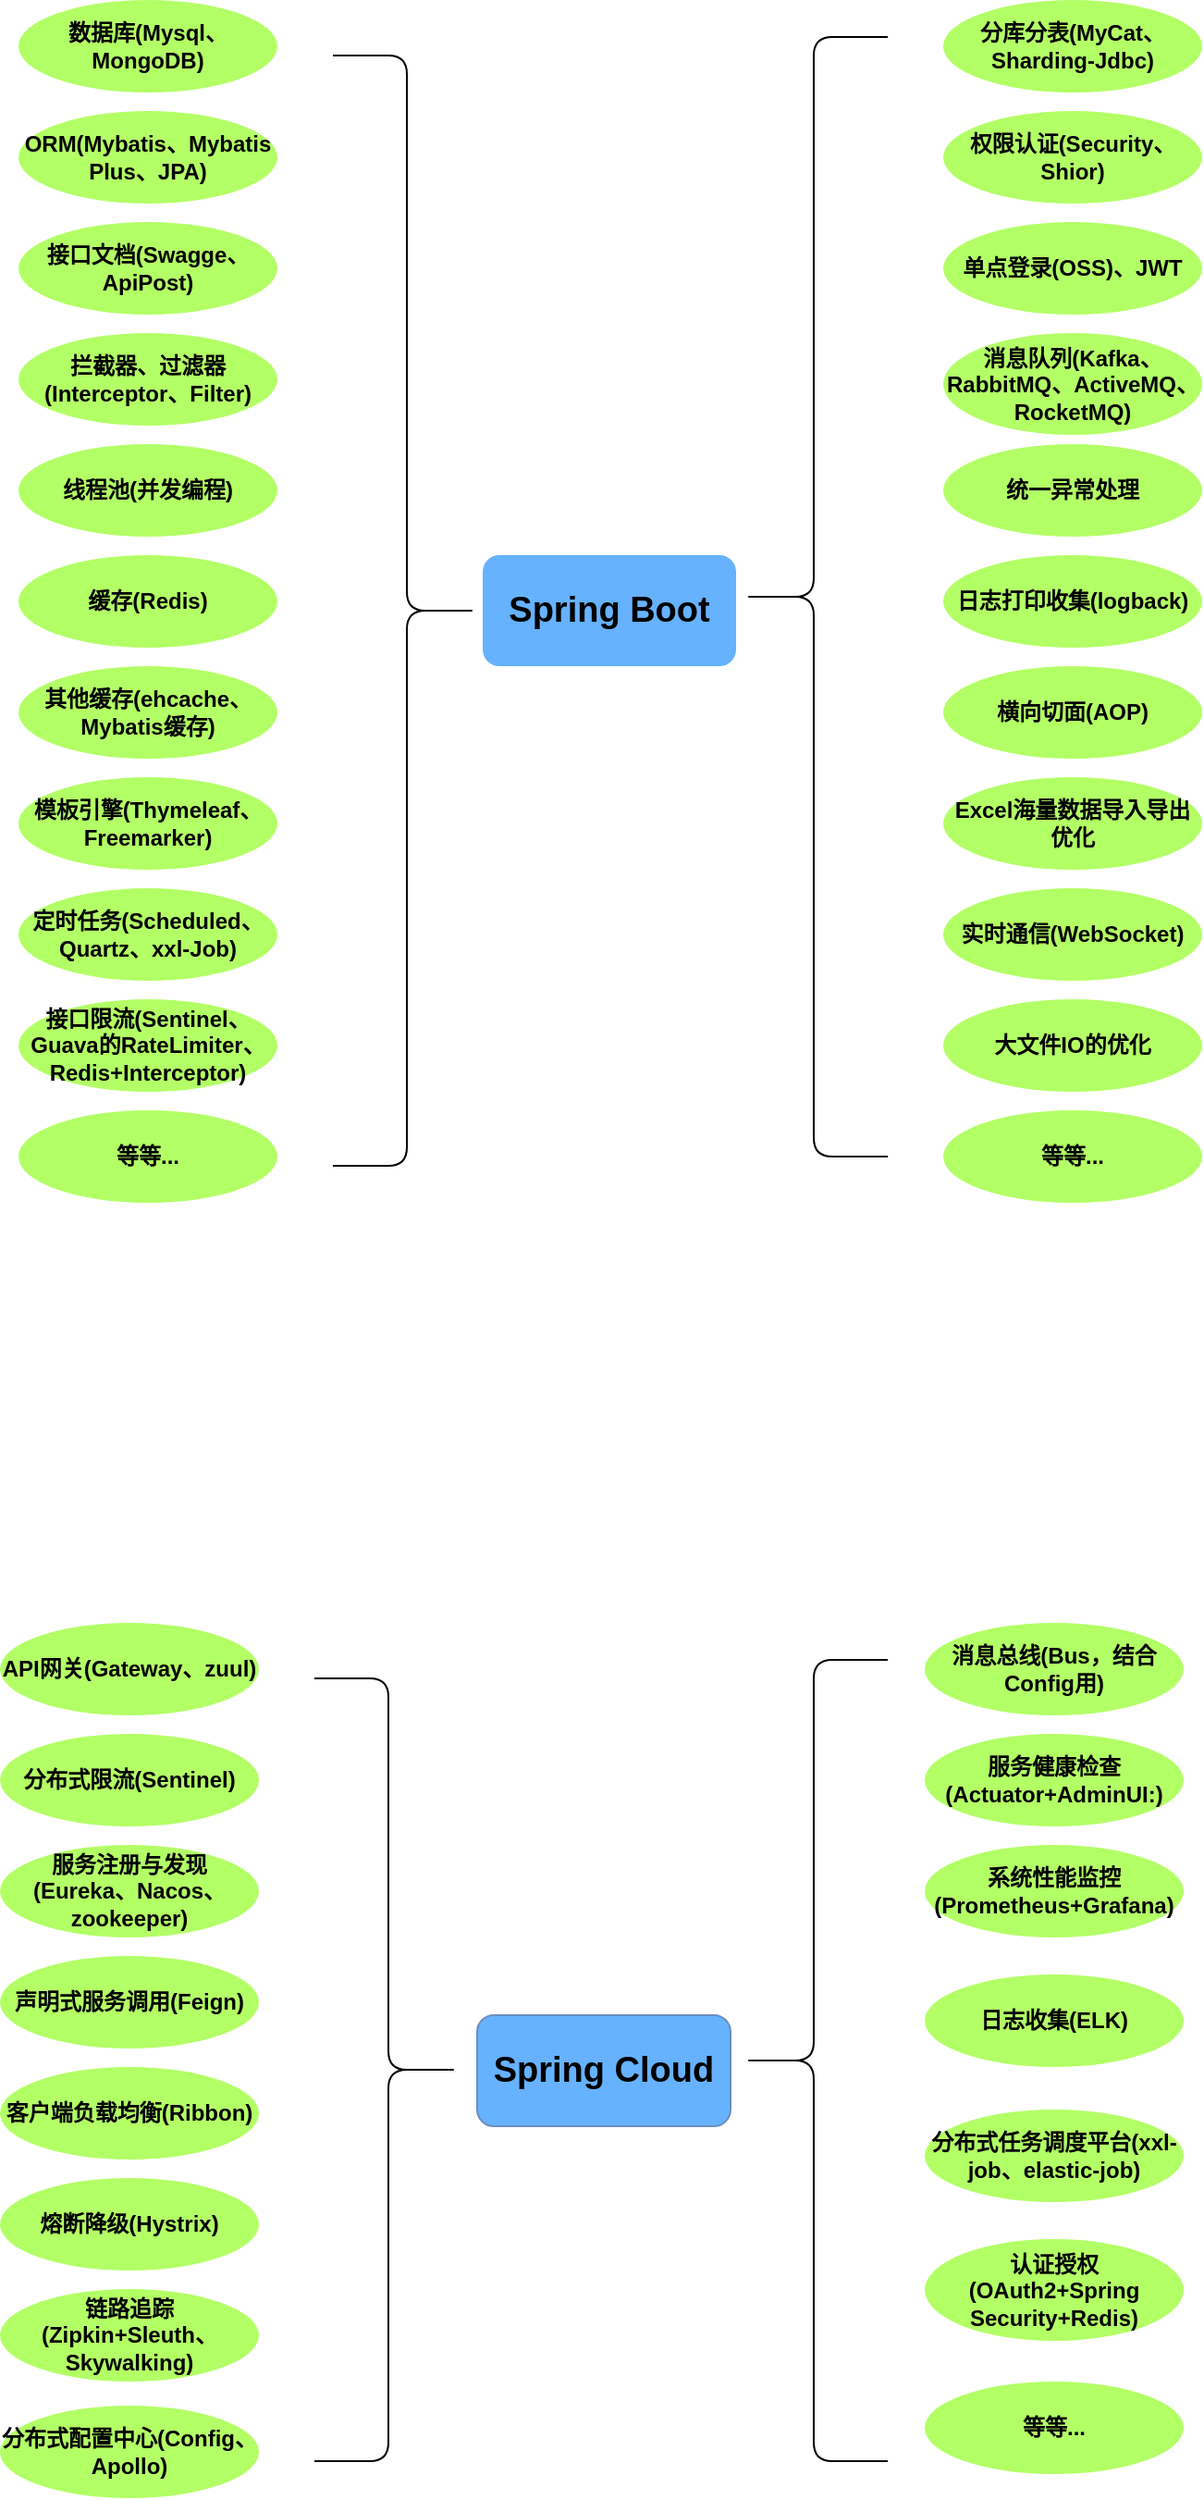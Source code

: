 <mxfile version="18.1.2" type="github">
  <diagram id="xjabfp815dfv-7CEwPIz" name="第 1 页">
    <mxGraphModel dx="1038" dy="544" grid="1" gridSize="10" guides="1" tooltips="1" connect="1" arrows="1" fold="1" page="1" pageScale="1" pageWidth="827" pageHeight="1169" math="0" shadow="0">
      <root>
        <mxCell id="0" />
        <mxCell id="1" parent="0" />
        <mxCell id="B-eby6DjghB-gaP1Cl-w-1" value="&lt;font style=&quot;font-size: 19px;&quot;&gt;Spring Boot&lt;/font&gt;" style="rounded=1;whiteSpace=wrap;html=1;fillColor=#66B2FF;strokeColor=none;fontStyle=1;gradientColor=none;" parent="1" vertex="1">
          <mxGeometry x="361" y="320" width="137" height="60" as="geometry" />
        </mxCell>
        <mxCell id="B-eby6DjghB-gaP1Cl-w-7" value="数据库(Mysql、MongoDB)" style="ellipse;whiteSpace=wrap;html=1;fillColor=#B3FF66;strokeColor=none;fontColor=#000000;fontStyle=1" parent="1" vertex="1">
          <mxGeometry x="110" y="20" width="140" height="50" as="geometry" />
        </mxCell>
        <mxCell id="B-eby6DjghB-gaP1Cl-w-8" value="ORM(Mybatis、Mybatis Plus、JPA)" style="ellipse;whiteSpace=wrap;html=1;fillColor=#B3FF66;strokeColor=none;fontColor=#000000;fontStyle=1" parent="1" vertex="1">
          <mxGeometry x="110" y="80" width="140" height="50" as="geometry" />
        </mxCell>
        <mxCell id="B-eby6DjghB-gaP1Cl-w-53" value="接口文档(Swagge、ApiPost)" style="ellipse;whiteSpace=wrap;html=1;fillColor=#B3FF66;strokeColor=none;fontColor=#000000;fontStyle=1" parent="1" vertex="1">
          <mxGeometry x="110" y="140" width="140" height="50" as="geometry" />
        </mxCell>
        <mxCell id="B-eby6DjghB-gaP1Cl-w-54" value="拦截器、过滤器(Interceptor、Filter)" style="ellipse;whiteSpace=wrap;html=1;fillColor=#B3FF66;strokeColor=none;fontColor=#000000;fontStyle=1" parent="1" vertex="1">
          <mxGeometry x="110" y="200" width="140" height="50" as="geometry" />
        </mxCell>
        <mxCell id="B-eby6DjghB-gaP1Cl-w-55" value="线程池(并发编程)" style="ellipse;whiteSpace=wrap;html=1;fillColor=#B3FF66;strokeColor=none;fontColor=#000000;fontStyle=1" parent="1" vertex="1">
          <mxGeometry x="110" y="260" width="140" height="50" as="geometry" />
        </mxCell>
        <mxCell id="B-eby6DjghB-gaP1Cl-w-56" value="缓存(Redis)" style="ellipse;whiteSpace=wrap;html=1;fillColor=#B3FF66;strokeColor=none;fontColor=#000000;fontStyle=1" parent="1" vertex="1">
          <mxGeometry x="110" y="320" width="140" height="50" as="geometry" />
        </mxCell>
        <mxCell id="B-eby6DjghB-gaP1Cl-w-57" value="定时任务(Scheduled、Quartz、xxl-Job)" style="ellipse;whiteSpace=wrap;html=1;fillColor=#B3FF66;strokeColor=none;fontColor=#000000;fontStyle=1" parent="1" vertex="1">
          <mxGeometry x="110" y="500" width="140" height="50" as="geometry" />
        </mxCell>
        <mxCell id="B-eby6DjghB-gaP1Cl-w-58" value="模板引擎(Thymeleaf、Freemarker)" style="ellipse;whiteSpace=wrap;html=1;fillColor=#B3FF66;strokeColor=none;fontColor=#000000;fontStyle=1" parent="1" vertex="1">
          <mxGeometry x="110" y="440" width="140" height="50" as="geometry" />
        </mxCell>
        <mxCell id="B-eby6DjghB-gaP1Cl-w-59" value="其他缓存(ehcache、Mybatis缓存)" style="ellipse;whiteSpace=wrap;html=1;fillColor=#B3FF66;strokeColor=none;fontColor=#000000;fontStyle=1" parent="1" vertex="1">
          <mxGeometry x="110" y="380" width="140" height="50" as="geometry" />
        </mxCell>
        <mxCell id="B-eby6DjghB-gaP1Cl-w-60" value="接口限流(Sentinel、Guava的RateLimiter、Redis+Interceptor)" style="ellipse;whiteSpace=wrap;html=1;fillColor=#B3FF66;strokeColor=none;fontColor=#000000;fontStyle=1" parent="1" vertex="1">
          <mxGeometry x="110" y="560" width="140" height="50" as="geometry" />
        </mxCell>
        <mxCell id="B-eby6DjghB-gaP1Cl-w-62" value="分库分表(MyCat、Sharding-Jdbc)" style="ellipse;whiteSpace=wrap;html=1;fillColor=#B3FF66;strokeColor=none;fontStyle=1" parent="1" vertex="1">
          <mxGeometry x="610" y="20" width="140" height="50" as="geometry" />
        </mxCell>
        <mxCell id="B-eby6DjghB-gaP1Cl-w-63" value="权限认证(Security、Shior)" style="ellipse;whiteSpace=wrap;html=1;fillColor=#B3FF66;strokeColor=none;fontStyle=1" parent="1" vertex="1">
          <mxGeometry x="610" y="80" width="140" height="50" as="geometry" />
        </mxCell>
        <mxCell id="B-eby6DjghB-gaP1Cl-w-64" value="单点登录(OSS)、JWT" style="ellipse;whiteSpace=wrap;html=1;fillColor=#B3FF66;strokeColor=none;fontStyle=1" parent="1" vertex="1">
          <mxGeometry x="610" y="140" width="140" height="50" as="geometry" />
        </mxCell>
        <mxCell id="B-eby6DjghB-gaP1Cl-w-65" value="消息队列(Kafka、RabbitMQ、ActiveMQ、RocketMQ)" style="ellipse;whiteSpace=wrap;html=1;fillColor=#B3FF66;strokeColor=none;fontStyle=1" parent="1" vertex="1">
          <mxGeometry x="610" y="200" width="140" height="55" as="geometry" />
        </mxCell>
        <mxCell id="B-eby6DjghB-gaP1Cl-w-66" value="统一异常处理" style="ellipse;whiteSpace=wrap;html=1;fillColor=#B3FF66;strokeColor=none;fontStyle=1" parent="1" vertex="1">
          <mxGeometry x="610" y="260" width="140" height="50" as="geometry" />
        </mxCell>
        <mxCell id="B-eby6DjghB-gaP1Cl-w-67" value="日志打印收集(logback)" style="ellipse;whiteSpace=wrap;html=1;fillColor=#B3FF66;strokeColor=none;fontStyle=1" parent="1" vertex="1">
          <mxGeometry x="610" y="320" width="140" height="50" as="geometry" />
        </mxCell>
        <mxCell id="B-eby6DjghB-gaP1Cl-w-68" value="实时通信(WebSocket)" style="ellipse;whiteSpace=wrap;html=1;fillColor=#B3FF66;strokeColor=none;fontStyle=1" parent="1" vertex="1">
          <mxGeometry x="610" y="500" width="140" height="50" as="geometry" />
        </mxCell>
        <mxCell id="B-eby6DjghB-gaP1Cl-w-69" value="Excel海量数据导入导出优化" style="ellipse;whiteSpace=wrap;html=1;fillColor=#B3FF66;strokeColor=none;fontStyle=1" parent="1" vertex="1">
          <mxGeometry x="610" y="440" width="140" height="50" as="geometry" />
        </mxCell>
        <mxCell id="B-eby6DjghB-gaP1Cl-w-70" value="横向切面(AOP)" style="ellipse;whiteSpace=wrap;html=1;fillColor=#B3FF66;strokeColor=none;fontStyle=1" parent="1" vertex="1">
          <mxGeometry x="610" y="380" width="140" height="50" as="geometry" />
        </mxCell>
        <mxCell id="B-eby6DjghB-gaP1Cl-w-71" value="大文件IO的优化" style="ellipse;whiteSpace=wrap;html=1;fillColor=#B3FF66;strokeColor=none;fontStyle=1" parent="1" vertex="1">
          <mxGeometry x="610" y="560" width="140" height="50" as="geometry" />
        </mxCell>
        <mxCell id="B-eby6DjghB-gaP1Cl-w-72" value="等等..." style="ellipse;whiteSpace=wrap;html=1;fillColor=#B3FF66;strokeColor=none;fontColor=#000000;fontStyle=1" parent="1" vertex="1">
          <mxGeometry x="110" y="620" width="140" height="50" as="geometry" />
        </mxCell>
        <mxCell id="B-eby6DjghB-gaP1Cl-w-73" value="等等..." style="ellipse;whiteSpace=wrap;html=1;fillColor=#B3FF66;strokeColor=none;fontStyle=1" parent="1" vertex="1">
          <mxGeometry x="610" y="620" width="140" height="50" as="geometry" />
        </mxCell>
        <mxCell id="B-eby6DjghB-gaP1Cl-w-76" value="" style="shape=curlyBracket;whiteSpace=wrap;html=1;rounded=1;flipH=1;fontSize=19;fillColor=#D4E1F5;gradientColor=none;" parent="1" vertex="1">
          <mxGeometry x="280" y="50" width="80" height="600" as="geometry" />
        </mxCell>
        <mxCell id="B-eby6DjghB-gaP1Cl-w-79" value="" style="shape=curlyBracket;whiteSpace=wrap;html=1;rounded=1;fontSize=19;fillColor=#D4E1F5;gradientColor=none;size=0.5;" parent="1" vertex="1">
          <mxGeometry x="500" y="40" width="80" height="605" as="geometry" />
        </mxCell>
        <mxCell id="B-eby6DjghB-gaP1Cl-w-80" value="&lt;font style=&quot;font-size: 19px;&quot;&gt;Spring Cloud&lt;/font&gt;" style="rounded=1;whiteSpace=wrap;html=1;fillColor=#66B2FF;strokeColor=#6c8ebf;fontStyle=1;gradientColor=none;" parent="1" vertex="1">
          <mxGeometry x="358" y="1109" width="137" height="60" as="geometry" />
        </mxCell>
        <mxCell id="B-eby6DjghB-gaP1Cl-w-81" value="API网关(Gateway、zuul)" style="ellipse;whiteSpace=wrap;html=1;fillColor=#B3FF66;strokeColor=none;fontStyle=1" parent="1" vertex="1">
          <mxGeometry x="100" y="897" width="140" height="50" as="geometry" />
        </mxCell>
        <mxCell id="B-eby6DjghB-gaP1Cl-w-82" value="分布式限流(Sentinel)" style="ellipse;whiteSpace=wrap;html=1;fillColor=#B3FF66;strokeColor=none;fontStyle=1" parent="1" vertex="1">
          <mxGeometry x="100" y="957" width="140" height="50" as="geometry" />
        </mxCell>
        <mxCell id="B-eby6DjghB-gaP1Cl-w-83" value="服务注册与发现(Eureka、Nacos、zookeeper)" style="ellipse;whiteSpace=wrap;html=1;fillColor=#B3FF66;strokeColor=none;fontStyle=1" parent="1" vertex="1">
          <mxGeometry x="100" y="1017" width="140" height="50" as="geometry" />
        </mxCell>
        <mxCell id="B-eby6DjghB-gaP1Cl-w-84" value="声明式服务调用(Feign)" style="ellipse;whiteSpace=wrap;html=1;fillColor=#B3FF66;strokeColor=none;fontStyle=1" parent="1" vertex="1">
          <mxGeometry x="100" y="1077" width="140" height="50" as="geometry" />
        </mxCell>
        <mxCell id="B-eby6DjghB-gaP1Cl-w-85" value="客户端负载均衡(Ribbon)" style="ellipse;whiteSpace=wrap;html=1;fillColor=#B3FF66;strokeColor=none;fontStyle=1" parent="1" vertex="1">
          <mxGeometry x="100" y="1137" width="140" height="50" as="geometry" />
        </mxCell>
        <mxCell id="B-eby6DjghB-gaP1Cl-w-86" value="熔断降级(Hystrix)" style="ellipse;whiteSpace=wrap;html=1;fillColor=#B3FF66;strokeColor=none;fontStyle=1" parent="1" vertex="1">
          <mxGeometry x="100" y="1197" width="140" height="50" as="geometry" />
        </mxCell>
        <mxCell id="B-eby6DjghB-gaP1Cl-w-87" value="分布式配置中心(Config、Apollo)" style="ellipse;whiteSpace=wrap;html=1;fillColor=#B3FF66;strokeColor=none;fontStyle=1" parent="1" vertex="1">
          <mxGeometry x="100" y="1320" width="140" height="50" as="geometry" />
        </mxCell>
        <mxCell id="B-eby6DjghB-gaP1Cl-w-88" value="消息总线(Bus，结合Config用)" style="ellipse;whiteSpace=wrap;html=1;fillColor=#B3FF66;strokeColor=none;fontStyle=1" parent="1" vertex="1">
          <mxGeometry x="600" y="897" width="140" height="50" as="geometry" />
        </mxCell>
        <mxCell id="B-eby6DjghB-gaP1Cl-w-89" value="服务健康检查(Actuator+AdminUI:)" style="ellipse;whiteSpace=wrap;html=1;fillColor=#B3FF66;strokeColor=none;fontStyle=1" parent="1" vertex="1">
          <mxGeometry x="600" y="957" width="140" height="50" as="geometry" />
        </mxCell>
        <mxCell id="B-eby6DjghB-gaP1Cl-w-90" value="系统性能监控(Prometheus+Grafana)" style="ellipse;whiteSpace=wrap;html=1;fillColor=#B3FF66;strokeColor=none;fontStyle=1" parent="1" vertex="1">
          <mxGeometry x="600" y="1017" width="140" height="50" as="geometry" />
        </mxCell>
        <mxCell id="B-eby6DjghB-gaP1Cl-w-91" value="&lt;div&gt;日志收集(&lt;span style=&quot;background-color: initial;&quot;&gt;ELK)&lt;/span&gt;&lt;/div&gt;" style="ellipse;whiteSpace=wrap;html=1;fillColor=#B3FF66;strokeColor=none;fontStyle=1" parent="1" vertex="1">
          <mxGeometry x="600" y="1087" width="140" height="50" as="geometry" />
        </mxCell>
        <mxCell id="B-eby6DjghB-gaP1Cl-w-92" value="链路追踪(Zipkin+Sleuth、Skywalking)" style="ellipse;whiteSpace=wrap;html=1;fillColor=#B3FF66;strokeColor=none;fontStyle=1" parent="1" vertex="1">
          <mxGeometry x="100" y="1257" width="140" height="50" as="geometry" />
        </mxCell>
        <mxCell id="B-eby6DjghB-gaP1Cl-w-93" value="分布式任务调度平台(xxl-job、elastic-job)" style="ellipse;whiteSpace=wrap;html=1;fillColor=#B3FF66;strokeColor=none;fontStyle=1" parent="1" vertex="1">
          <mxGeometry x="600" y="1160" width="140" height="50" as="geometry" />
        </mxCell>
        <mxCell id="B-eby6DjghB-gaP1Cl-w-94" value="认证授权(OAuth2+Spring Security+Redis)" style="ellipse;whiteSpace=wrap;html=1;fillColor=#B3FF66;strokeColor=none;fontStyle=1" parent="1" vertex="1">
          <mxGeometry x="600" y="1230" width="140" height="55" as="geometry" />
        </mxCell>
        <mxCell id="B-eby6DjghB-gaP1Cl-w-102" value="等等..." style="ellipse;whiteSpace=wrap;html=1;fillColor=#B3FF66;strokeColor=none;fontStyle=1" parent="1" vertex="1">
          <mxGeometry x="600" y="1307" width="140" height="50" as="geometry" />
        </mxCell>
        <mxCell id="B-eby6DjghB-gaP1Cl-w-103" value="" style="shape=curlyBracket;whiteSpace=wrap;html=1;rounded=1;flipH=1;fontSize=19;fillColor=#D4E1F5;gradientColor=none;" parent="1" vertex="1">
          <mxGeometry x="270" y="927" width="80" height="423" as="geometry" />
        </mxCell>
        <mxCell id="B-eby6DjghB-gaP1Cl-w-104" value="" style="shape=curlyBracket;whiteSpace=wrap;html=1;rounded=1;fontSize=19;fillColor=#D4E1F5;gradientColor=none;size=0.5;" parent="1" vertex="1">
          <mxGeometry x="500" y="917" width="80" height="433" as="geometry" />
        </mxCell>
      </root>
    </mxGraphModel>
  </diagram>
</mxfile>
